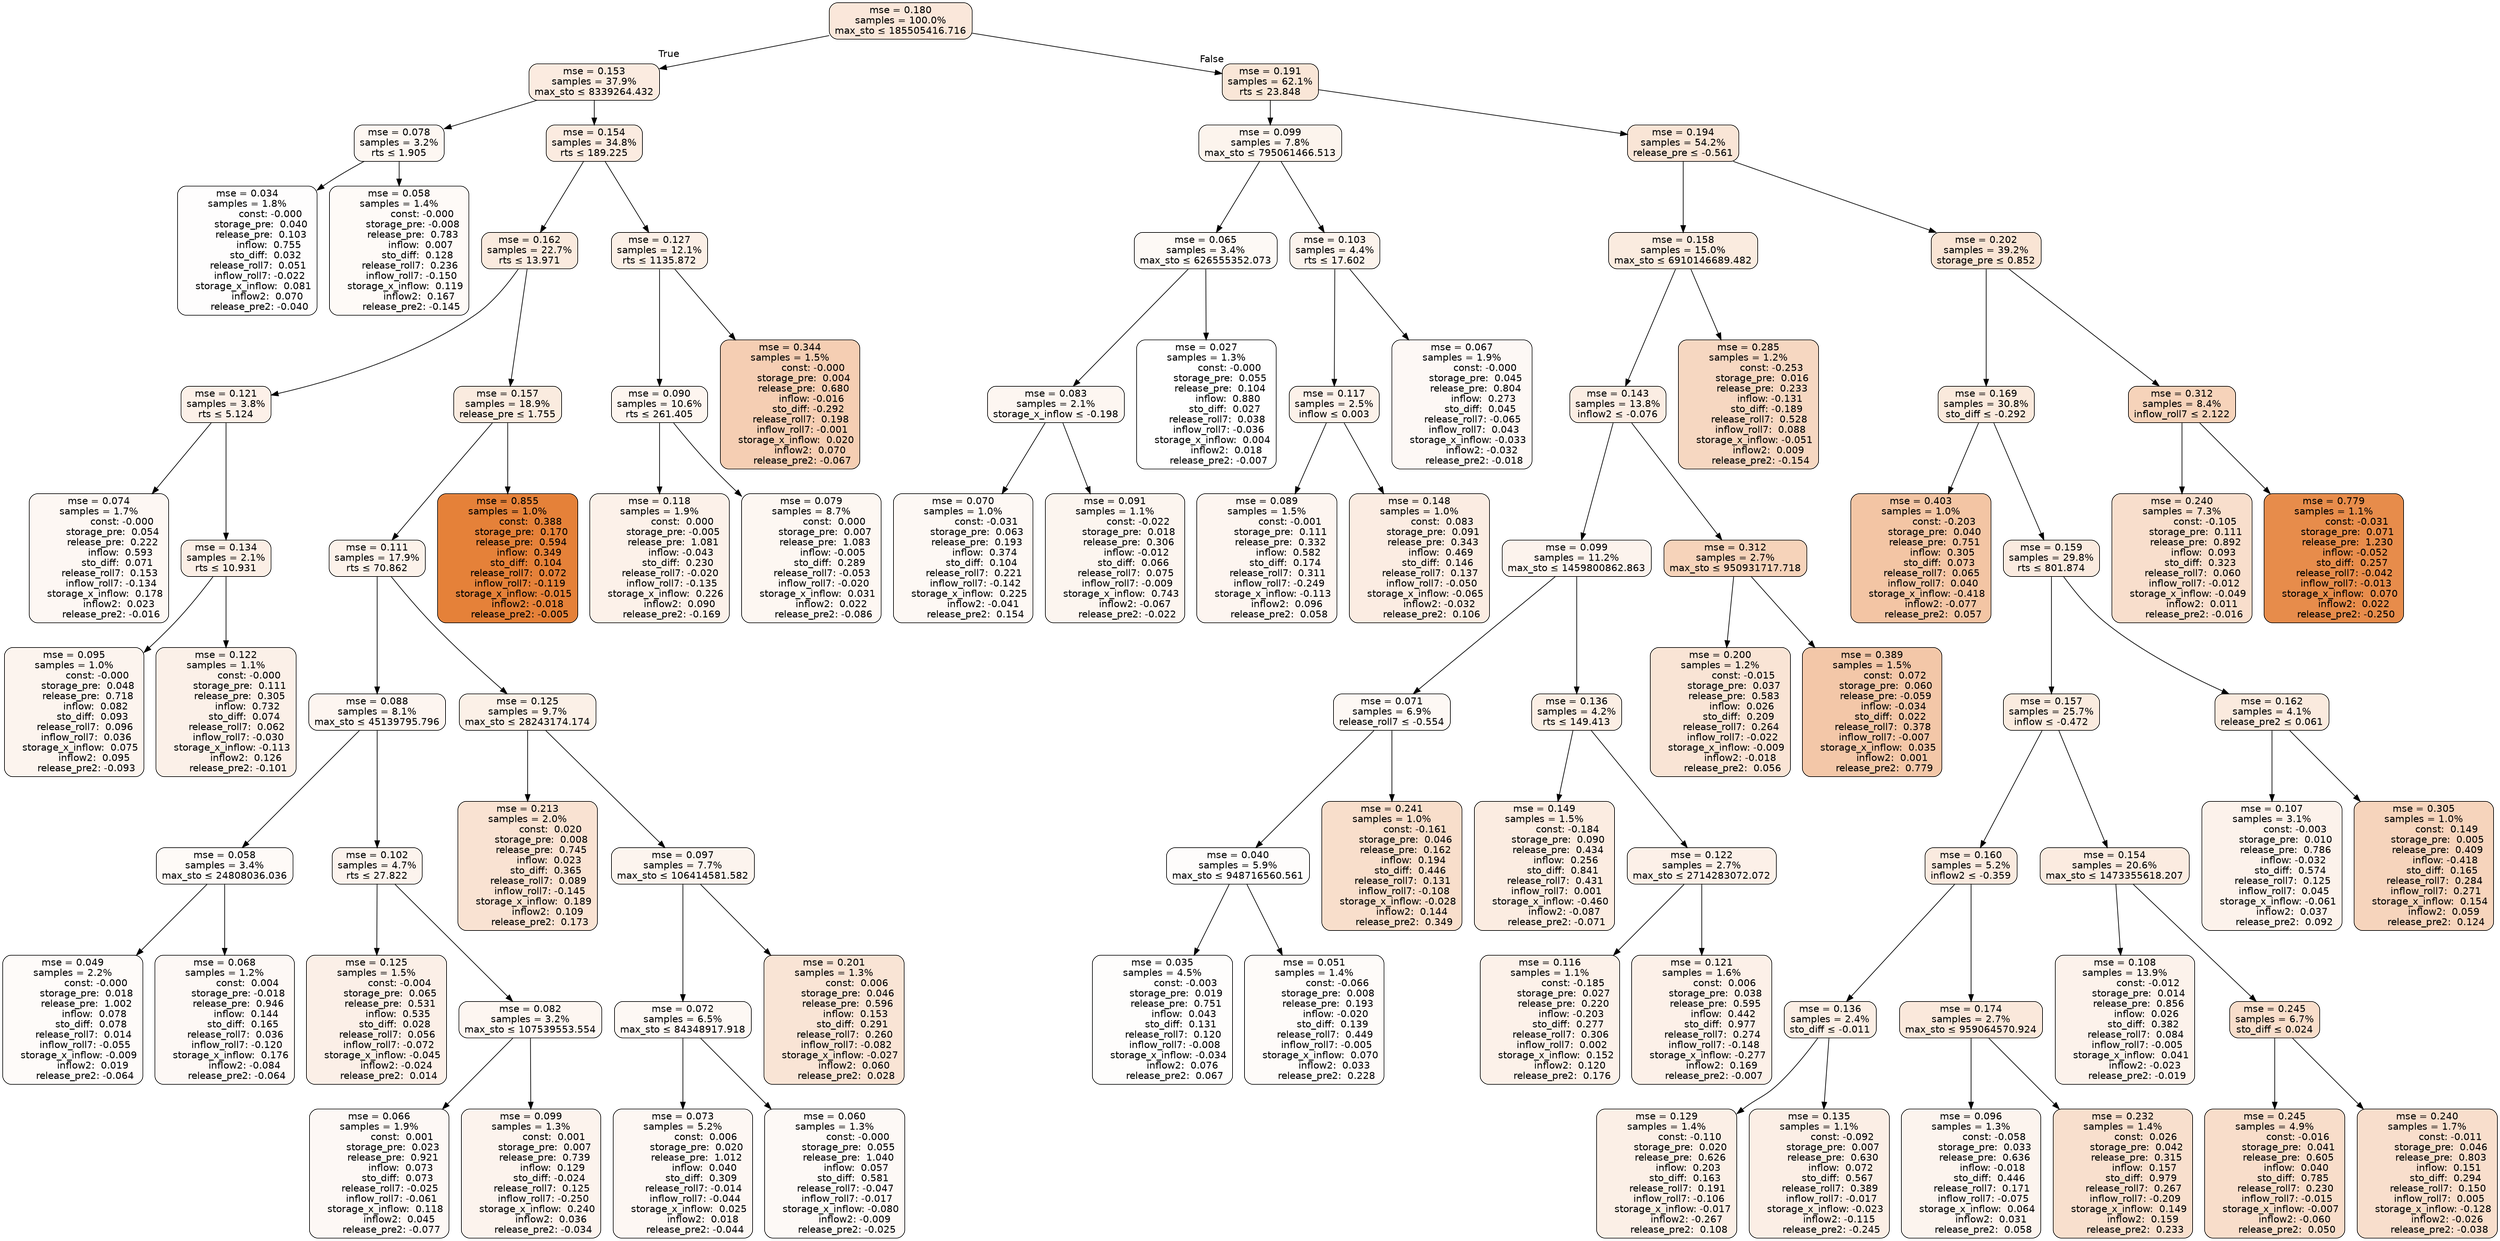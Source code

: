 digraph tree {
bgcolor="transparent"
node [shape=rectangle, style="filled, rounded", color="black", fontname=helvetica] ;
edge [fontname=helvetica] ;
	"0" [label="mse = 0.180
samples = 100.0%
max_sto &le; 185505416.716", fillcolor="#fae7da"]
	"1" [label="mse = 0.153
samples = 37.9%
max_sto &le; 8339264.432", fillcolor="#fbebe0"]
	"2" [label="mse = 0.078
samples = 3.2%
rts &le; 1.905", fillcolor="#fdf7f2"]
	"3" [label="mse = 0.034
samples = 1.8%
               const: -0.000
         storage_pre:  0.040
         release_pre:  0.103
              inflow:  0.755
            sto_diff:  0.032
       release_roll7:  0.051
        inflow_roll7: -0.022
    storage_x_inflow:  0.081
             inflow2:  0.070
        release_pre2: -0.040", fillcolor="#fefdfd"]
	"4" [label="mse = 0.058
samples = 1.4%
               const: -0.000
         storage_pre: -0.008
         release_pre:  0.783
              inflow:  0.007
            sto_diff:  0.128
       release_roll7:  0.236
        inflow_roll7: -0.150
    storage_x_inflow:  0.119
             inflow2:  0.167
        release_pre2: -0.145", fillcolor="#fefaf7"]
	"5" [label="mse = 0.154
samples = 34.8%
rts &le; 189.225", fillcolor="#fbebe0"]
	"6" [label="mse = 0.162
samples = 22.7%
rts &le; 13.971", fillcolor="#faeade"]
	"7" [label="mse = 0.121
samples = 3.8%
rts &le; 5.124", fillcolor="#fcf0e8"]
	"8" [label="mse = 0.074
samples = 1.7%
               const: -0.000
         storage_pre:  0.054
         release_pre:  0.222
              inflow:  0.593
            sto_diff:  0.071
       release_roll7:  0.153
        inflow_roll7: -0.134
    storage_x_inflow:  0.178
             inflow2:  0.023
        release_pre2: -0.016", fillcolor="#fdf7f3"]
	"9" [label="mse = 0.134
samples = 2.1%
rts &le; 10.931", fillcolor="#fbeee5"]
	"10" [label="mse = 0.095
samples = 1.0%
               const: -0.000
         storage_pre:  0.048
         release_pre:  0.718
              inflow:  0.082
            sto_diff:  0.093
       release_roll7:  0.096
        inflow_roll7:  0.036
    storage_x_inflow:  0.075
             inflow2:  0.095
        release_pre2: -0.093", fillcolor="#fcf4ee"]
	"11" [label="mse = 0.122
samples = 1.1%
               const: -0.000
         storage_pre:  0.111
         release_pre:  0.305
              inflow:  0.732
            sto_diff:  0.074
       release_roll7:  0.062
        inflow_roll7: -0.030
    storage_x_inflow: -0.113
             inflow2:  0.126
        release_pre2: -0.101", fillcolor="#fbf0e8"]
	"12" [label="mse = 0.157
samples = 18.9%
release_pre &le; 1.755", fillcolor="#faebdf"]
	"13" [label="mse = 0.111
samples = 17.9%
rts &le; 70.862", fillcolor="#fcf2ea"]
	"14" [label="mse = 0.088
samples = 8.1%
max_sto &le; 45139795.796", fillcolor="#fdf5f0"]
	"15" [label="mse = 0.058
samples = 3.4%
max_sto &le; 24808036.036", fillcolor="#fefaf7"]
	"16" [label="mse = 0.049
samples = 2.2%
               const: -0.000
         storage_pre:  0.018
         release_pre:  1.002
              inflow:  0.078
            sto_diff:  0.078
       release_roll7:  0.014
        inflow_roll7: -0.055
    storage_x_inflow: -0.009
             inflow2:  0.019
        release_pre2: -0.064", fillcolor="#fefbf9"]
	"17" [label="mse = 0.068
samples = 1.2%
               const:  0.004
         storage_pre: -0.018
         release_pre:  0.946
              inflow:  0.144
            sto_diff:  0.165
       release_roll7:  0.036
        inflow_roll7: -0.120
    storage_x_inflow:  0.176
             inflow2: -0.084
        release_pre2: -0.064", fillcolor="#fdf8f5"]
	"18" [label="mse = 0.102
samples = 4.7%
rts &le; 27.822", fillcolor="#fcf3ed"]
	"19" [label="mse = 0.125
samples = 1.5%
               const: -0.004
         storage_pre:  0.065
         release_pre:  0.531
              inflow:  0.535
            sto_diff:  0.028
       release_roll7:  0.056
        inflow_roll7: -0.072
    storage_x_inflow: -0.045
             inflow2: -0.024
        release_pre2:  0.014", fillcolor="#fbefe7"]
	"20" [label="mse = 0.082
samples = 3.2%
max_sto &le; 107539553.554", fillcolor="#fdf6f1"]
	"21" [label="mse = 0.066
samples = 1.9%
               const:  0.001
         storage_pre:  0.023
         release_pre:  0.921
              inflow:  0.073
            sto_diff:  0.073
       release_roll7: -0.025
        inflow_roll7: -0.061
    storage_x_inflow:  0.118
             inflow2:  0.045
        release_pre2: -0.077", fillcolor="#fdf8f5"]
	"22" [label="mse = 0.099
samples = 1.3%
               const:  0.001
         storage_pre:  0.007
         release_pre:  0.739
              inflow:  0.129
            sto_diff: -0.024
       release_roll7:  0.125
        inflow_roll7: -0.250
    storage_x_inflow:  0.240
             inflow2:  0.036
        release_pre2: -0.034", fillcolor="#fcf3ed"]
	"23" [label="mse = 0.125
samples = 9.7%
max_sto &le; 28243174.174", fillcolor="#fbf0e7"]
	"24" [label="mse = 0.213
samples = 2.0%
               const:  0.020
         storage_pre:  0.008
         release_pre:  0.745
              inflow:  0.023
            sto_diff:  0.365
       release_roll7:  0.089
        inflow_roll7: -0.145
    storage_x_inflow:  0.189
             inflow2:  0.109
        release_pre2:  0.173", fillcolor="#f9e2d2"]
	"25" [label="mse = 0.097
samples = 7.7%
max_sto &le; 106414581.582", fillcolor="#fcf4ee"]
	"26" [label="mse = 0.072
samples = 6.5%
max_sto &le; 84348917.918", fillcolor="#fdf8f4"]
	"27" [label="mse = 0.073
samples = 5.2%
               const:  0.006
         storage_pre:  0.020
         release_pre:  1.012
              inflow:  0.040
            sto_diff:  0.309
       release_roll7: -0.014
        inflow_roll7: -0.044
    storage_x_inflow:  0.025
             inflow2:  0.018
        release_pre2: -0.044", fillcolor="#fdf7f3"]
	"28" [label="mse = 0.060
samples = 1.3%
               const: -0.000
         storage_pre:  0.055
         release_pre:  1.040
              inflow:  0.057
            sto_diff:  0.581
       release_roll7: -0.047
        inflow_roll7: -0.017
    storage_x_inflow: -0.080
             inflow2: -0.009
        release_pre2: -0.025", fillcolor="#fdf9f6"]
	"29" [label="mse = 0.201
samples = 1.3%
               const:  0.006
         storage_pre:  0.046
         release_pre:  0.596
              inflow:  0.153
            sto_diff:  0.291
       release_roll7:  0.260
        inflow_roll7: -0.082
    storage_x_inflow: -0.027
             inflow2:  0.060
        release_pre2:  0.028", fillcolor="#f9e4d5"]
	"30" [label="mse = 0.855
samples = 1.0%
               const:  0.388
         storage_pre:  0.170
         release_pre:  0.594
              inflow:  0.349
            sto_diff:  0.104
       release_roll7:  0.072
        inflow_roll7: -0.119
    storage_x_inflow: -0.015
             inflow2: -0.018
        release_pre2: -0.005", fillcolor="#e58139"]
	"31" [label="mse = 0.127
samples = 12.1%
rts &le; 1135.872", fillcolor="#fbefe6"]
	"32" [label="mse = 0.090
samples = 10.6%
rts &le; 261.405", fillcolor="#fdf5ef"]
	"33" [label="mse = 0.118
samples = 1.9%
               const:  0.000
         storage_pre: -0.005
         release_pre:  1.081
              inflow: -0.043
            sto_diff:  0.230
       release_roll7: -0.020
        inflow_roll7: -0.135
    storage_x_inflow:  0.226
             inflow2:  0.090
        release_pre2: -0.169", fillcolor="#fcf1e9"]
	"34" [label="mse = 0.079
samples = 8.7%
               const:  0.000
         storage_pre:  0.007
         release_pre:  1.083
              inflow: -0.005
            sto_diff:  0.289
       release_roll7: -0.053
        inflow_roll7: -0.020
    storage_x_inflow:  0.031
             inflow2:  0.022
        release_pre2: -0.086", fillcolor="#fdf7f2"]
	"35" [label="mse = 0.344
samples = 1.5%
               const: -0.000
         storage_pre:  0.004
         release_pre:  0.680
              inflow: -0.016
            sto_diff: -0.292
       release_roll7:  0.198
        inflow_roll7: -0.001
    storage_x_inflow:  0.020
             inflow2:  0.070
        release_pre2: -0.067", fillcolor="#f5ceb3"]
	"36" [label="mse = 0.191
samples = 62.1%
rts &le; 23.848", fillcolor="#f9e6d7"]
	"37" [label="mse = 0.099
samples = 7.8%
max_sto &le; 795061466.513", fillcolor="#fcf4ed"]
	"38" [label="mse = 0.065
samples = 3.4%
max_sto &le; 626555352.073", fillcolor="#fdf9f5"]
	"39" [label="mse = 0.083
samples = 2.1%
storage_x_inflow &le; -0.198", fillcolor="#fdf6f1"]
	"40" [label="mse = 0.070
samples = 1.0%
               const: -0.031
         storage_pre:  0.063
         release_pre:  0.193
              inflow:  0.374
            sto_diff:  0.104
       release_roll7:  0.221
        inflow_roll7: -0.142
    storage_x_inflow:  0.225
             inflow2: -0.041
        release_pre2:  0.154", fillcolor="#fdf8f4"]
	"41" [label="mse = 0.091
samples = 1.1%
               const: -0.022
         storage_pre:  0.018
         release_pre:  0.306
              inflow: -0.012
            sto_diff:  0.066
       release_roll7:  0.075
        inflow_roll7: -0.009
    storage_x_inflow:  0.743
             inflow2: -0.067
        release_pre2: -0.022", fillcolor="#fcf5ef"]
	"42" [label="mse = 0.027
samples = 1.3%
               const: -0.000
         storage_pre:  0.055
         release_pre:  0.104
              inflow:  0.880
            sto_diff:  0.027
       release_roll7:  0.038
        inflow_roll7: -0.036
    storage_x_inflow:  0.004
             inflow2:  0.018
        release_pre2: -0.007", fillcolor="#ffffff"]
	"43" [label="mse = 0.103
samples = 4.4%
rts &le; 17.602", fillcolor="#fcf3ec"]
	"44" [label="mse = 0.117
samples = 2.5%
inflow &le; 0.003", fillcolor="#fcf1e9"]
	"45" [label="mse = 0.089
samples = 1.5%
               const: -0.001
         storage_pre:  0.111
         release_pre:  0.332
              inflow:  0.582
            sto_diff:  0.174
       release_roll7:  0.311
        inflow_roll7: -0.249
    storage_x_inflow: -0.113
             inflow2:  0.096
        release_pre2:  0.058", fillcolor="#fdf5f0"]
	"46" [label="mse = 0.148
samples = 1.0%
               const:  0.083
         storage_pre:  0.091
         release_pre:  0.343
              inflow:  0.469
            sto_diff:  0.146
       release_roll7:  0.137
        inflow_roll7: -0.050
    storage_x_inflow: -0.065
             inflow2: -0.032
        release_pre2:  0.106", fillcolor="#fbece2"]
	"47" [label="mse = 0.067
samples = 1.9%
               const: -0.000
         storage_pre:  0.045
         release_pre:  0.804
              inflow:  0.273
            sto_diff:  0.045
       release_roll7: -0.065
        inflow_roll7:  0.043
    storage_x_inflow: -0.033
             inflow2: -0.032
        release_pre2: -0.018", fillcolor="#fdf8f5"]
	"48" [label="mse = 0.194
samples = 54.2%
release_pre &le; -0.561", fillcolor="#f9e5d6"]
	"49" [label="mse = 0.158
samples = 15.0%
max_sto &le; 6910146689.482", fillcolor="#faebdf"]
	"50" [label="mse = 0.143
samples = 13.8%
inflow2 &le; -0.076", fillcolor="#fbede3"]
	"51" [label="mse = 0.099
samples = 11.2%
max_sto &le; 1459800862.863", fillcolor="#fcf3ed"]
	"52" [label="mse = 0.071
samples = 6.9%
release_roll7 &le; -0.554", fillcolor="#fdf8f4"]
	"53" [label="mse = 0.040
samples = 5.9%
max_sto &le; 948716560.561", fillcolor="#fefcfb"]
	"54" [label="mse = 0.035
samples = 4.5%
               const: -0.003
         storage_pre:  0.019
         release_pre:  0.751
              inflow:  0.043
            sto_diff:  0.131
       release_roll7:  0.120
        inflow_roll7: -0.008
    storage_x_inflow: -0.034
             inflow2:  0.076
        release_pre2:  0.067", fillcolor="#fefdfc"]
	"55" [label="mse = 0.051
samples = 1.4%
               const: -0.066
         storage_pre:  0.008
         release_pre:  0.193
              inflow: -0.020
            sto_diff:  0.139
       release_roll7:  0.449
        inflow_roll7: -0.005
    storage_x_inflow:  0.070
             inflow2:  0.033
        release_pre2:  0.228", fillcolor="#fefbf9"]
	"56" [label="mse = 0.241
samples = 1.0%
               const: -0.161
         storage_pre:  0.046
         release_pre:  0.162
              inflow:  0.194
            sto_diff:  0.446
       release_roll7:  0.131
        inflow_roll7: -0.108
    storage_x_inflow: -0.028
             inflow2:  0.144
        release_pre2:  0.349", fillcolor="#f8decb"]
	"57" [label="mse = 0.136
samples = 4.2%
rts &le; 149.413", fillcolor="#fbeee4"]
	"58" [label="mse = 0.149
samples = 1.5%
               const: -0.184
         storage_pre:  0.090
         release_pre:  0.434
              inflow:  0.256
            sto_diff:  0.841
       release_roll7:  0.431
        inflow_roll7:  0.001
    storage_x_inflow: -0.460
             inflow2: -0.087
        release_pre2: -0.071", fillcolor="#fbece1"]
	"59" [label="mse = 0.122
samples = 2.7%
max_sto &le; 2714283072.072", fillcolor="#fcf0e8"]
	"60" [label="mse = 0.116
samples = 1.1%
               const: -0.185
         storage_pre:  0.027
         release_pre:  0.220
              inflow: -0.203
            sto_diff:  0.277
       release_roll7:  0.306
        inflow_roll7:  0.002
    storage_x_inflow:  0.152
             inflow2:  0.120
        release_pre2:  0.176", fillcolor="#fcf1e9"]
	"61" [label="mse = 0.121
samples = 1.6%
               const:  0.006
         storage_pre:  0.038
         release_pre:  0.595
              inflow:  0.442
            sto_diff:  0.977
       release_roll7:  0.274
        inflow_roll7: -0.148
    storage_x_inflow: -0.277
             inflow2:  0.169
        release_pre2: -0.007", fillcolor="#fcf0e8"]
	"62" [label="mse = 0.312
samples = 2.7%
max_sto &le; 950931717.718", fillcolor="#f6d3ba"]
	"63" [label="mse = 0.200
samples = 1.2%
               const: -0.015
         storage_pre:  0.037
         release_pre:  0.583
              inflow:  0.026
            sto_diff:  0.209
       release_roll7:  0.264
        inflow_roll7: -0.022
    storage_x_inflow: -0.009
             inflow2: -0.018
        release_pre2:  0.056", fillcolor="#f9e4d5"]
	"64" [label="mse = 0.389
samples = 1.5%
               const:  0.072
         storage_pre:  0.060
         release_pre: -0.059
              inflow: -0.034
            sto_diff:  0.022
       release_roll7:  0.378
        inflow_roll7: -0.007
    storage_x_inflow:  0.035
             inflow2:  0.001
        release_pre2:  0.779", fillcolor="#f3c7a8"]
	"65" [label="mse = 0.285
samples = 1.2%
               const: -0.253
         storage_pre:  0.016
         release_pre:  0.233
              inflow: -0.131
            sto_diff: -0.189
       release_roll7:  0.528
        inflow_roll7:  0.088
    storage_x_inflow: -0.051
             inflow2:  0.009
        release_pre2: -0.154", fillcolor="#f6d7c1"]
	"66" [label="mse = 0.202
samples = 39.2%
storage_pre &le; 0.852", fillcolor="#f9e4d4"]
	"67" [label="mse = 0.169
samples = 30.8%
sto_diff &le; -0.292", fillcolor="#fae9dc"]
	"68" [label="mse = 0.403
samples = 1.0%
               const: -0.203
         storage_pre:  0.040
         release_pre:  0.751
              inflow:  0.305
            sto_diff:  0.073
       release_roll7:  0.065
        inflow_roll7:  0.040
    storage_x_inflow: -0.418
             inflow2: -0.077
        release_pre2:  0.057", fillcolor="#f3c5a4"]
	"69" [label="mse = 0.159
samples = 29.8%
rts &le; 801.874", fillcolor="#faeadf"]
	"70" [label="mse = 0.157
samples = 25.7%
inflow &le; -0.472", fillcolor="#faebdf"]
	"71" [label="mse = 0.160
samples = 5.2%
inflow2 &le; -0.359", fillcolor="#faeadf"]
	"72" [label="mse = 0.136
samples = 2.4%
sto_diff &le; -0.011", fillcolor="#fbeee4"]
	"73" [label="mse = 0.129
samples = 1.4%
               const: -0.110
         storage_pre:  0.020
         release_pre:  0.626
              inflow:  0.203
            sto_diff:  0.163
       release_roll7:  0.191
        inflow_roll7: -0.106
    storage_x_inflow: -0.017
             inflow2: -0.267
        release_pre2:  0.108", fillcolor="#fbefe6"]
	"74" [label="mse = 0.135
samples = 1.1%
               const: -0.092
         storage_pre:  0.007
         release_pre:  0.630
              inflow:  0.072
            sto_diff:  0.567
       release_roll7:  0.389
        inflow_roll7: -0.017
    storage_x_inflow: -0.023
             inflow2: -0.115
        release_pre2: -0.245", fillcolor="#fbeee5"]
	"75" [label="mse = 0.174
samples = 2.7%
max_sto &le; 959064570.924", fillcolor="#fae8db"]
	"76" [label="mse = 0.096
samples = 1.3%
               const: -0.058
         storage_pre:  0.033
         release_pre:  0.636
              inflow: -0.018
            sto_diff:  0.446
       release_roll7:  0.171
        inflow_roll7: -0.075
    storage_x_inflow:  0.064
             inflow2:  0.031
        release_pre2:  0.058", fillcolor="#fcf4ee"]
	"77" [label="mse = 0.232
samples = 1.4%
               const:  0.026
         storage_pre:  0.042
         release_pre:  0.315
              inflow:  0.157
            sto_diff:  0.979
       release_roll7:  0.267
        inflow_roll7: -0.209
    storage_x_inflow:  0.149
             inflow2:  0.159
        release_pre2:  0.233", fillcolor="#f8dfcd"]
	"78" [label="mse = 0.154
samples = 20.6%
max_sto &le; 1473355618.207", fillcolor="#fbebe0"]
	"79" [label="mse = 0.108
samples = 13.9%
               const: -0.012
         storage_pre:  0.014
         release_pre:  0.856
              inflow:  0.026
            sto_diff:  0.382
       release_roll7:  0.084
        inflow_roll7: -0.005
    storage_x_inflow:  0.041
             inflow2: -0.023
        release_pre2: -0.019", fillcolor="#fcf2eb"]
	"80" [label="mse = 0.245
samples = 6.7%
sto_diff &le; 0.024", fillcolor="#f8ddca"]
	"81" [label="mse = 0.245
samples = 4.9%
               const: -0.016
         storage_pre:  0.041
         release_pre:  0.605
              inflow:  0.040
            sto_diff:  0.785
       release_roll7:  0.230
        inflow_roll7: -0.015
    storage_x_inflow: -0.007
             inflow2: -0.060
        release_pre2:  0.050", fillcolor="#f8ddca"]
	"82" [label="mse = 0.240
samples = 1.7%
               const: -0.011
         storage_pre:  0.046
         release_pre:  0.803
              inflow:  0.151
            sto_diff:  0.294
       release_roll7:  0.150
        inflow_roll7:  0.005
    storage_x_inflow: -0.128
             inflow2: -0.026
        release_pre2: -0.038", fillcolor="#f8decc"]
	"83" [label="mse = 0.162
samples = 4.1%
release_pre2 &le; 0.061", fillcolor="#faeade"]
	"84" [label="mse = 0.107
samples = 3.1%
               const: -0.003
         storage_pre:  0.010
         release_pre:  0.786
              inflow: -0.032
            sto_diff:  0.574
       release_roll7:  0.125
        inflow_roll7:  0.045
    storage_x_inflow: -0.061
             inflow2:  0.037
        release_pre2:  0.092", fillcolor="#fcf2eb"]
	"85" [label="mse = 0.305
samples = 1.0%
               const:  0.149
         storage_pre:  0.005
         release_pre:  0.409
              inflow: -0.418
            sto_diff:  0.165
       release_roll7:  0.284
        inflow_roll7:  0.271
    storage_x_inflow:  0.154
             inflow2:  0.059
        release_pre2:  0.124", fillcolor="#f6d4bc"]
	"86" [label="mse = 0.312
samples = 8.4%
inflow_roll7 &le; 2.122", fillcolor="#f6d3ba"]
	"87" [label="mse = 0.240
samples = 7.3%
               const: -0.105
         storage_pre:  0.111
         release_pre:  0.892
              inflow:  0.093
            sto_diff:  0.323
       release_roll7:  0.060
        inflow_roll7: -0.012
    storage_x_inflow: -0.049
             inflow2:  0.011
        release_pre2: -0.016", fillcolor="#f8decc"]
	"88" [label="mse = 0.779
samples = 1.1%
               const: -0.031
         storage_pre:  0.071
         release_pre:  1.230
              inflow: -0.052
            sto_diff:  0.257
       release_roll7: -0.042
        inflow_roll7: -0.013
    storage_x_inflow:  0.070
             inflow2:  0.022
        release_pre2: -0.250", fillcolor="#e78c4b"]

	"0" -> "1" [labeldistance=2.5, labelangle=45, headlabel="True"]
	"1" -> "2"
	"2" -> "3"
	"2" -> "4"
	"1" -> "5"
	"5" -> "6"
	"6" -> "7"
	"7" -> "8"
	"7" -> "9"
	"9" -> "10"
	"9" -> "11"
	"6" -> "12"
	"12" -> "13"
	"13" -> "14"
	"14" -> "15"
	"15" -> "16"
	"15" -> "17"
	"14" -> "18"
	"18" -> "19"
	"18" -> "20"
	"20" -> "21"
	"20" -> "22"
	"13" -> "23"
	"23" -> "24"
	"23" -> "25"
	"25" -> "26"
	"26" -> "27"
	"26" -> "28"
	"25" -> "29"
	"12" -> "30"
	"5" -> "31"
	"31" -> "32"
	"32" -> "33"
	"32" -> "34"
	"31" -> "35"
	"0" -> "36" [labeldistance=2.5, labelangle=-45, headlabel="False"]
	"36" -> "37"
	"37" -> "38"
	"38" -> "39"
	"39" -> "40"
	"39" -> "41"
	"38" -> "42"
	"37" -> "43"
	"43" -> "44"
	"44" -> "45"
	"44" -> "46"
	"43" -> "47"
	"36" -> "48"
	"48" -> "49"
	"49" -> "50"
	"50" -> "51"
	"51" -> "52"
	"52" -> "53"
	"53" -> "54"
	"53" -> "55"
	"52" -> "56"
	"51" -> "57"
	"57" -> "58"
	"57" -> "59"
	"59" -> "60"
	"59" -> "61"
	"50" -> "62"
	"62" -> "63"
	"62" -> "64"
	"49" -> "65"
	"48" -> "66"
	"66" -> "67"
	"67" -> "68"
	"67" -> "69"
	"69" -> "70"
	"70" -> "71"
	"71" -> "72"
	"72" -> "73"
	"72" -> "74"
	"71" -> "75"
	"75" -> "76"
	"75" -> "77"
	"70" -> "78"
	"78" -> "79"
	"78" -> "80"
	"80" -> "81"
	"80" -> "82"
	"69" -> "83"
	"83" -> "84"
	"83" -> "85"
	"66" -> "86"
	"86" -> "87"
	"86" -> "88"
}
